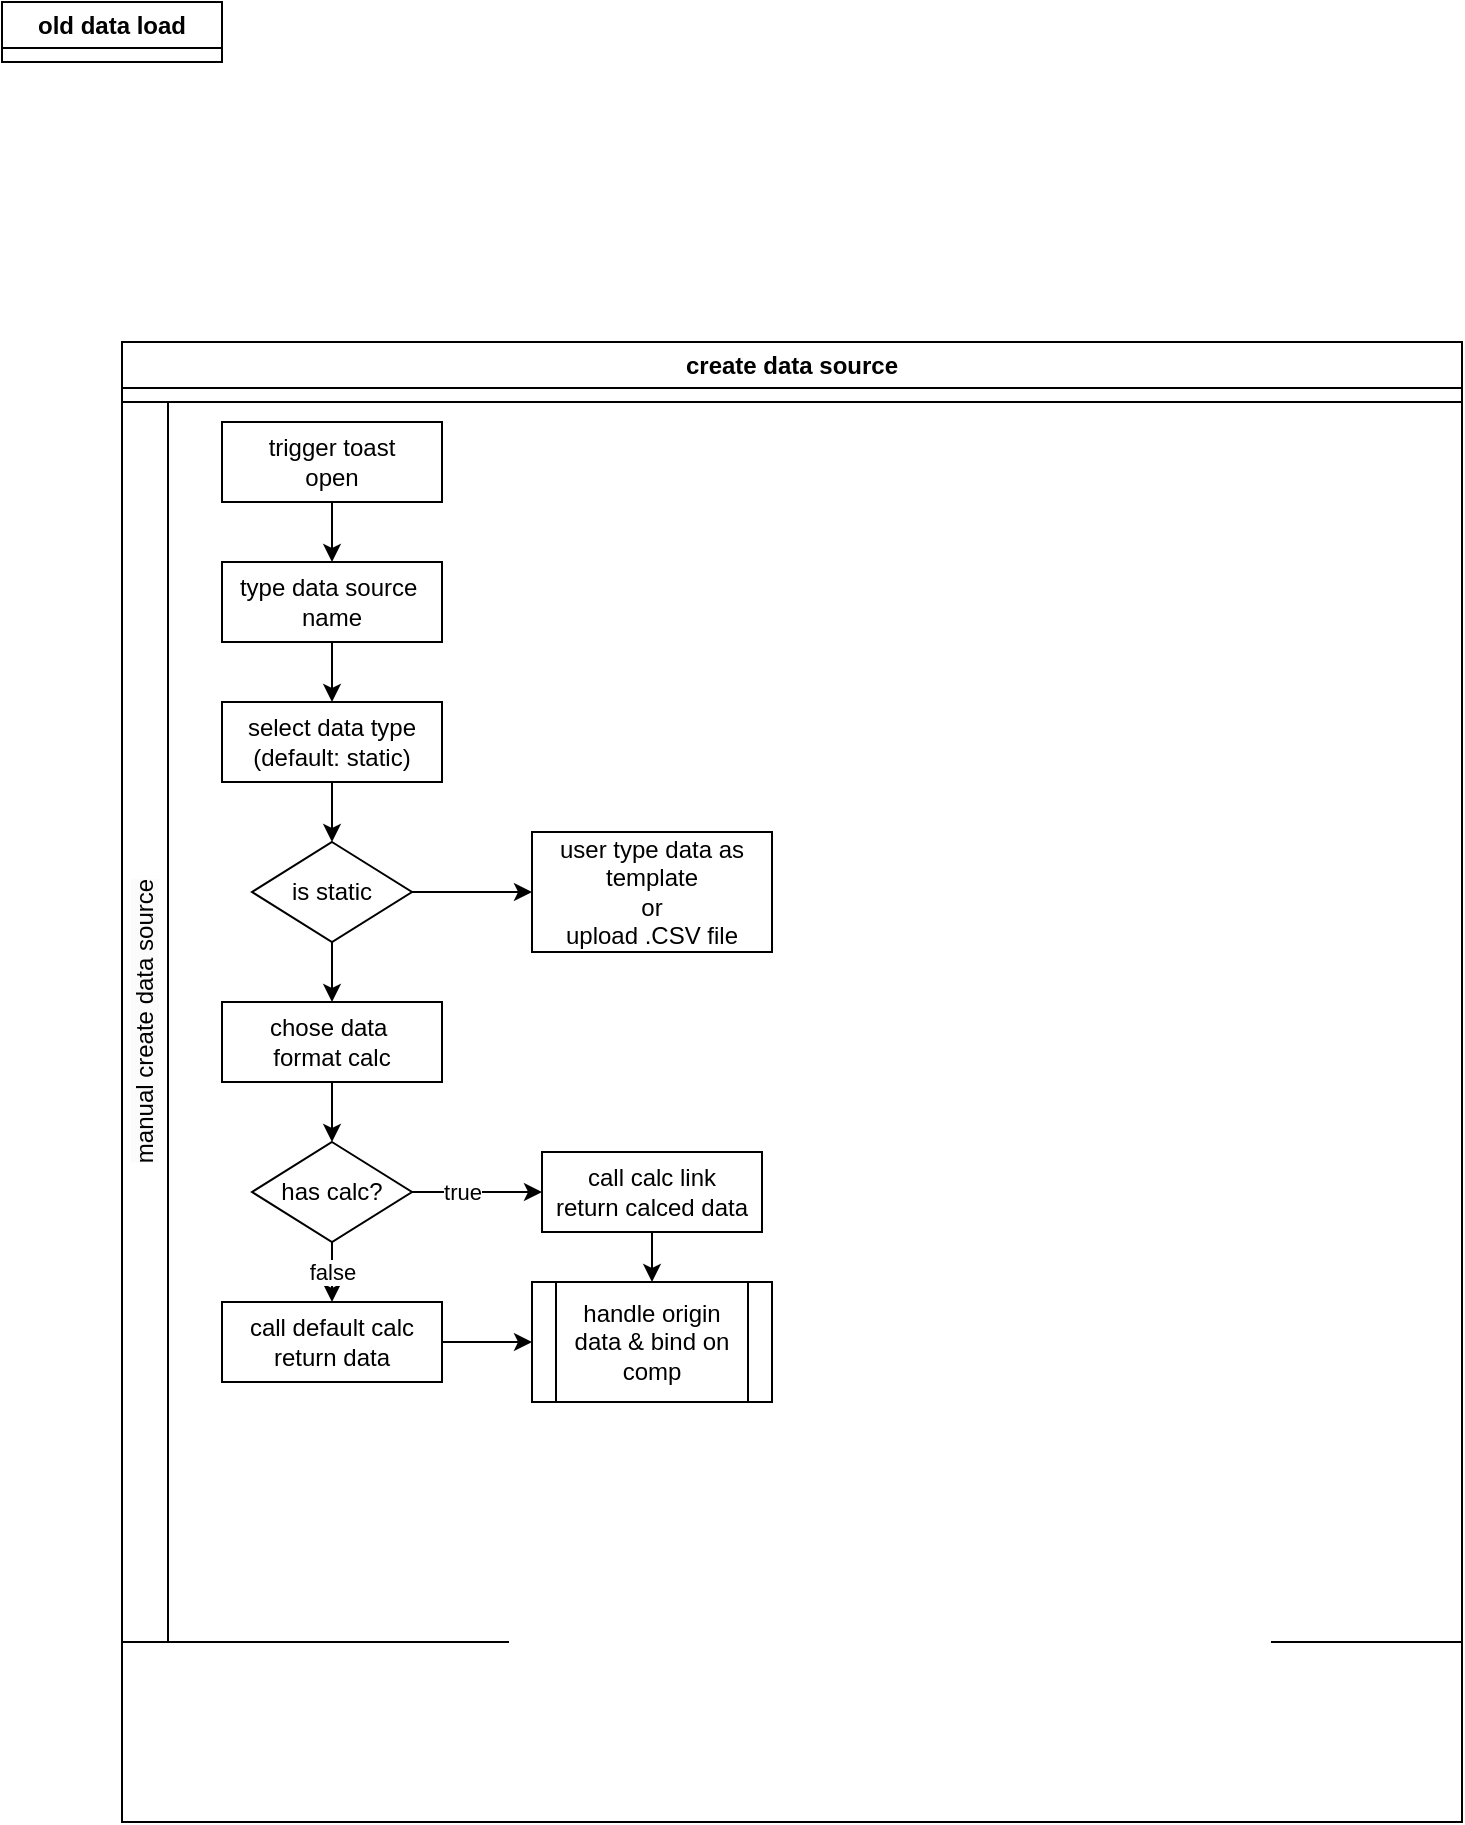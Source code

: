 <mxfile>
    <diagram id="oWDbp0SuTiV_MtqWFzXQ" name="Page-1">
        <mxGraphModel dx="554" dy="821" grid="1" gridSize="10" guides="1" tooltips="1" connect="1" arrows="1" fold="1" page="1" pageScale="1" pageWidth="850" pageHeight="1100" math="0" shadow="0">
            <root>
                <mxCell id="0"/>
                <mxCell id="1" parent="0"/>
                <mxCell id="55" value="old data load" style="swimlane;whiteSpace=wrap;html=1;" vertex="1" collapsed="1" parent="1">
                    <mxGeometry y="20" width="110" height="30" as="geometry">
                        <mxRectangle y="20" width="660" height="1110" as="alternateBounds"/>
                    </mxGeometry>
                </mxCell>
                <mxCell id="3" value="bind on comp" style="rounded=0;whiteSpace=wrap;html=1;" vertex="1" parent="55">
                    <mxGeometry x="80" y="580" width="120" height="60" as="geometry"/>
                </mxCell>
                <mxCell id="6" value="comp loaded" style="rounded=0;whiteSpace=wrap;html=1;" vertex="1" parent="55">
                    <mxGeometry x="80" y="50" width="120" height="60" as="geometry"/>
                </mxCell>
                <mxCell id="7" value="get comp&lt;br&gt;data type" style="rounded=0;whiteSpace=wrap;html=1;" vertex="1" parent="55">
                    <mxGeometry x="80" y="150" width="120" height="60" as="geometry"/>
                </mxCell>
                <mxCell id="8" value="" style="edgeStyle=none;html=1;" edge="1" parent="55" source="6" target="7">
                    <mxGeometry relative="1" as="geometry"/>
                </mxCell>
                <mxCell id="9" value="is static" style="rhombus;whiteSpace=wrap;html=1;" vertex="1" parent="55">
                    <mxGeometry x="100" y="250" width="80" height="80" as="geometry"/>
                </mxCell>
                <mxCell id="10" value="" style="edgeStyle=none;html=1;" edge="1" parent="55" source="7" target="9">
                    <mxGeometry relative="1" as="geometry"/>
                </mxCell>
                <mxCell id="11" value="check global data set" style="rounded=0;whiteSpace=wrap;html=1;" vertex="1" parent="55">
                    <mxGeometry x="230" y="260" width="120" height="60" as="geometry"/>
                </mxCell>
                <mxCell id="12" value="" style="edgeStyle=none;html=1;" edge="1" parent="55" source="9" target="11">
                    <mxGeometry relative="1" as="geometry"/>
                </mxCell>
                <mxCell id="13" value="the data&lt;br&gt;exist" style="rhombus;whiteSpace=wrap;html=1;rounded=0;" vertex="1" parent="55">
                    <mxGeometry x="410" y="250" width="80" height="80" as="geometry"/>
                </mxCell>
                <mxCell id="14" value="" style="edgeStyle=none;html=1;" edge="1" parent="55" source="11" target="13">
                    <mxGeometry relative="1" as="geometry"/>
                </mxCell>
                <mxCell id="18" value="check comp config" style="rounded=0;whiteSpace=wrap;html=1;" vertex="1" parent="55">
                    <mxGeometry x="390" y="370" width="120" height="60" as="geometry"/>
                </mxCell>
                <mxCell id="21" value="" style="edgeStyle=none;html=1;" edge="1" parent="55" source="13" target="18">
                    <mxGeometry relative="1" as="geometry"/>
                </mxCell>
                <mxCell id="22" value="true" style="edgeLabel;html=1;align=center;verticalAlign=middle;resizable=0;points=[];" vertex="1" connectable="0" parent="21">
                    <mxGeometry x="-0.371" y="-1" relative="1" as="geometry">
                        <mxPoint as="offset"/>
                    </mxGeometry>
                </mxCell>
                <mxCell id="19" value="the config&lt;br&gt;has data-map" style="rhombus;whiteSpace=wrap;html=1;rounded=0;" vertex="1" parent="55">
                    <mxGeometry x="410" y="470" width="80" height="80" as="geometry"/>
                </mxCell>
                <mxCell id="20" value="" style="edgeStyle=none;html=1;" edge="1" parent="55" source="18" target="19">
                    <mxGeometry relative="1" as="geometry"/>
                </mxCell>
                <mxCell id="30" style="edgeStyle=none;html=1;exitX=0;exitY=0.5;exitDx=0;exitDy=0;entryX=1;entryY=0.5;entryDx=0;entryDy=0;" edge="1" parent="55" source="25" target="3">
                    <mxGeometry relative="1" as="geometry"/>
                </mxCell>
                <mxCell id="25" value="handle origin data&amp;nbsp;&lt;br&gt;by data-may" style="rounded=0;whiteSpace=wrap;html=1;" vertex="1" parent="55">
                    <mxGeometry x="390" y="580" width="120" height="60" as="geometry"/>
                </mxCell>
                <mxCell id="26" value="" style="edgeStyle=none;html=1;" edge="1" parent="55" source="19" target="25">
                    <mxGeometry relative="1" as="geometry"/>
                </mxCell>
                <mxCell id="29" style="edgeStyle=none;html=1;exitX=0;exitY=0.5;exitDx=0;exitDy=0;entryX=0.5;entryY=0;entryDx=0;entryDy=0;" edge="1" parent="55" source="27" target="3">
                    <mxGeometry relative="1" as="geometry"/>
                </mxCell>
                <mxCell id="27" value="return formated&lt;br&gt;origin data" style="whiteSpace=wrap;html=1;rounded=0;" vertex="1" parent="55">
                    <mxGeometry x="230" y="480" width="120" height="60" as="geometry"/>
                </mxCell>
                <mxCell id="28" value="" style="edgeStyle=none;html=1;" edge="1" parent="55" source="19" target="27">
                    <mxGeometry relative="1" as="geometry"/>
                </mxCell>
                <mxCell id="33" style="edgeStyle=none;html=1;exitX=1;exitY=0.5;exitDx=0;exitDy=0;entryX=0;entryY=0.5;entryDx=0;entryDy=0;" edge="1" parent="55" source="31" target="18">
                    <mxGeometry relative="1" as="geometry"/>
                </mxCell>
                <mxCell id="31" value="load data by&lt;br&gt;api fetch" style="shape=process;whiteSpace=wrap;html=1;backgroundOutline=1;" vertex="1" parent="55">
                    <mxGeometry x="80" y="370" width="120" height="60" as="geometry"/>
                </mxCell>
                <mxCell id="32" value="" style="edgeStyle=none;html=1;" edge="1" parent="55" source="9" target="31">
                    <mxGeometry relative="1" as="geometry"/>
                </mxCell>
                <mxCell id="34" value="false&lt;br&gt;" style="edgeLabel;html=1;align=center;verticalAlign=middle;resizable=0;points=[];" vertex="1" connectable="0" parent="32">
                    <mxGeometry x="-0.65" y="1" relative="1" as="geometry">
                        <mxPoint as="offset"/>
                    </mxGeometry>
                </mxCell>
                <mxCell id="36" value="load data by&lt;br&gt;api fetch" style="rounded=1;whiteSpace=wrap;html=1;" vertex="1" parent="55">
                    <mxGeometry x="90" y="710" width="120" height="60" as="geometry"/>
                </mxCell>
                <mxCell id="37" value="get api info&lt;br&gt;from comp config" style="rounded=0;whiteSpace=wrap;html=1;" vertex="1" parent="55">
                    <mxGeometry x="90" y="810" width="120" height="60" as="geometry"/>
                </mxCell>
                <mxCell id="39" value="" style="edgeStyle=none;html=1;" edge="1" parent="55" source="36" target="37">
                    <mxGeometry relative="1" as="geometry"/>
                </mxCell>
                <mxCell id="38" value="is auto&lt;br&gt;re-fetch" style="rhombus;whiteSpace=wrap;html=1;" vertex="1" parent="55">
                    <mxGeometry x="270" y="800" width="80" height="80" as="geometry"/>
                </mxCell>
                <mxCell id="40" value="" style="edgeStyle=none;html=1;" edge="1" parent="55" source="37" target="38">
                    <mxGeometry relative="1" as="geometry"/>
                </mxCell>
                <mxCell id="41" value="register fetch events&lt;br&gt;by interval" style="whiteSpace=wrap;html=1;" vertex="1" parent="55">
                    <mxGeometry x="410" y="810" width="120" height="60" as="geometry"/>
                </mxCell>
                <mxCell id="42" value="" style="edgeStyle=none;html=1;" edge="1" parent="55" source="38" target="41">
                    <mxGeometry relative="1" as="geometry"/>
                </mxCell>
                <mxCell id="43" value="the config&lt;br&gt;has data-map" style="rhombus;whiteSpace=wrap;html=1;rounded=0;" vertex="1" parent="55">
                    <mxGeometry x="150" y="930" width="80" height="80" as="geometry"/>
                </mxCell>
                <mxCell id="45" style="edgeStyle=none;html=1;exitX=0.5;exitY=1;exitDx=0;exitDy=0;entryX=0.5;entryY=0;entryDx=0;entryDy=0;" edge="1" parent="55" source="38" target="43">
                    <mxGeometry relative="1" as="geometry">
                        <Array as="points">
                            <mxPoint x="310" y="930"/>
                        </Array>
                    </mxGeometry>
                </mxCell>
                <mxCell id="44" style="edgeStyle=none;html=1;exitX=0.5;exitY=1;exitDx=0;exitDy=0;entryX=1;entryY=0.5;entryDx=0;entryDy=0;" edge="1" parent="55" source="41" target="43">
                    <mxGeometry relative="1" as="geometry">
                        <Array as="points">
                            <mxPoint x="470" y="970"/>
                        </Array>
                    </mxGeometry>
                </mxCell>
                <mxCell id="46" value="return formated&lt;br&gt;origin data" style="rounded=0;whiteSpace=wrap;html=1;" vertex="1" parent="55">
                    <mxGeometry x="130" y="1040" width="120" height="60" as="geometry"/>
                </mxCell>
                <mxCell id="47" value="" style="edgeStyle=none;html=1;" edge="1" parent="55" source="43" target="46">
                    <mxGeometry relative="1" as="geometry"/>
                </mxCell>
                <mxCell id="49" value="handle origin data&amp;nbsp;&lt;br&gt;by data-may" style="rounded=0;whiteSpace=wrap;html=1;" vertex="1" parent="55">
                    <mxGeometry x="10" y="940" width="120" height="60" as="geometry"/>
                </mxCell>
                <mxCell id="50" value="" style="edgeStyle=none;html=1;" edge="1" parent="55" source="43" target="49">
                    <mxGeometry relative="1" as="geometry"/>
                </mxCell>
                <mxCell id="52" style="edgeStyle=none;html=1;exitX=0.5;exitY=1;exitDx=0;exitDy=0;entryX=-0.015;entryY=0.627;entryDx=0;entryDy=0;entryPerimeter=0;" edge="1" parent="55" source="49" target="46">
                    <mxGeometry relative="1" as="geometry"/>
                </mxCell>
                <mxCell id="15" value="load comp data&lt;br&gt;by comp-name" style="whiteSpace=wrap;html=1;rounded=0;" vertex="1" parent="55">
                    <mxGeometry x="540" y="260" width="120" height="60" as="geometry"/>
                </mxCell>
                <mxCell id="16" value="" style="edgeStyle=none;html=1;" edge="1" parent="55" source="13" target="15">
                    <mxGeometry relative="1" as="geometry"/>
                </mxCell>
                <mxCell id="23" value="false" style="edgeLabel;html=1;align=center;verticalAlign=middle;resizable=0;points=[];" vertex="1" connectable="0" parent="16">
                    <mxGeometry x="-0.229" y="2" relative="1" as="geometry">
                        <mxPoint as="offset"/>
                    </mxGeometry>
                </mxCell>
                <mxCell id="24" style="edgeStyle=none;html=1;exitX=0.5;exitY=1;exitDx=0;exitDy=0;entryX=1;entryY=0.5;entryDx=0;entryDy=0;" edge="1" parent="55" source="15" target="18">
                    <mxGeometry relative="1" as="geometry"/>
                </mxCell>
                <mxCell id="56" value="create data source" style="swimlane;whiteSpace=wrap;html=1;" vertex="1" parent="1">
                    <mxGeometry x="60" y="190" width="670" height="740" as="geometry"/>
                </mxCell>
                <mxCell id="59" value="&lt;span style=&quot;font-weight: 400; background-color: rgb(251, 251, 251);&quot;&gt;manual create&amp;nbsp;&lt;/span&gt;&lt;span style=&quot;font-weight: 400; background-color: rgb(251, 251, 251);&quot;&gt;data source&lt;/span&gt;" style="swimlane;horizontal=0;whiteSpace=wrap;html=1;" vertex="1" parent="56">
                    <mxGeometry y="30" width="670" height="620" as="geometry"/>
                </mxCell>
                <mxCell id="68" style="edgeStyle=none;html=1;exitX=0.5;exitY=1;exitDx=0;exitDy=0;entryX=0.5;entryY=0;entryDx=0;entryDy=0;" edge="1" parent="59" source="60" target="62">
                    <mxGeometry relative="1" as="geometry"/>
                </mxCell>
                <mxCell id="60" value="trigger toast&lt;br&gt;open" style="rounded=0;whiteSpace=wrap;html=1;" vertex="1" parent="59">
                    <mxGeometry x="50" y="10" width="110" height="40" as="geometry"/>
                </mxCell>
                <mxCell id="69" style="edgeStyle=none;html=1;exitX=0.5;exitY=1;exitDx=0;exitDy=0;" edge="1" parent="59" source="62" target="63">
                    <mxGeometry relative="1" as="geometry"/>
                </mxCell>
                <mxCell id="62" value="type data source&amp;nbsp;&lt;br&gt;name" style="rounded=0;whiteSpace=wrap;html=1;" vertex="1" parent="59">
                    <mxGeometry x="50" y="80" width="110" height="40" as="geometry"/>
                </mxCell>
                <mxCell id="66" value="" style="edgeStyle=none;html=1;" edge="1" parent="59" source="63" target="65">
                    <mxGeometry relative="1" as="geometry"/>
                </mxCell>
                <mxCell id="63" value="select data type&lt;br&gt;(default: static)" style="rounded=0;whiteSpace=wrap;html=1;" vertex="1" parent="59">
                    <mxGeometry x="50" y="150" width="110" height="40" as="geometry"/>
                </mxCell>
                <mxCell id="71" value="" style="edgeStyle=none;html=1;" edge="1" parent="59" source="65" target="70">
                    <mxGeometry relative="1" as="geometry"/>
                </mxCell>
                <mxCell id="73" value="" style="edgeStyle=none;html=1;" edge="1" parent="59" source="65" target="72">
                    <mxGeometry relative="1" as="geometry"/>
                </mxCell>
                <mxCell id="65" value="is static" style="rhombus;whiteSpace=wrap;html=1;rounded=0;" vertex="1" parent="59">
                    <mxGeometry x="65" y="220" width="80" height="50" as="geometry"/>
                </mxCell>
                <mxCell id="70" value="user type data as template&lt;br&gt;or&lt;br&gt;upload .CSV file" style="whiteSpace=wrap;html=1;rounded=0;" vertex="1" parent="59">
                    <mxGeometry x="205" y="215" width="120" height="60" as="geometry"/>
                </mxCell>
                <mxCell id="89" value="" style="edgeStyle=none;html=1;" edge="1" parent="59" source="72" target="86">
                    <mxGeometry relative="1" as="geometry"/>
                </mxCell>
                <mxCell id="72" value="chose data&amp;nbsp;&lt;br&gt;format calc" style="rounded=0;whiteSpace=wrap;html=1;" vertex="1" parent="59">
                    <mxGeometry x="50" y="300" width="110" height="40" as="geometry"/>
                </mxCell>
                <mxCell id="88" value="" style="edgeStyle=none;html=1;" edge="1" parent="59" source="86" target="87">
                    <mxGeometry relative="1" as="geometry"/>
                </mxCell>
                <mxCell id="96" value="true&lt;br&gt;" style="edgeLabel;html=1;align=center;verticalAlign=middle;resizable=0;points=[];" vertex="1" connectable="0" parent="88">
                    <mxGeometry x="-0.754" relative="1" as="geometry">
                        <mxPoint x="17" as="offset"/>
                    </mxGeometry>
                </mxCell>
                <mxCell id="91" value="false&lt;br&gt;" style="edgeStyle=none;html=1;exitX=0.5;exitY=1;exitDx=0;exitDy=0;" edge="1" parent="59" source="86" target="90">
                    <mxGeometry relative="1" as="geometry">
                        <mxPoint x="105" y="430" as="sourcePoint"/>
                    </mxGeometry>
                </mxCell>
                <mxCell id="86" value="has calc?" style="rhombus;whiteSpace=wrap;html=1;rounded=0;" vertex="1" parent="59">
                    <mxGeometry x="65" y="370" width="80" height="50" as="geometry"/>
                </mxCell>
                <mxCell id="94" value="" style="edgeStyle=none;html=1;" edge="1" parent="59" source="87" target="93">
                    <mxGeometry relative="1" as="geometry"/>
                </mxCell>
                <mxCell id="87" value="call calc link&lt;br&gt;return calced data" style="rounded=0;whiteSpace=wrap;html=1;" vertex="1" parent="59">
                    <mxGeometry x="210" y="375" width="110" height="40" as="geometry"/>
                </mxCell>
                <mxCell id="95" value="" style="edgeStyle=none;html=1;" edge="1" parent="59" source="90" target="93">
                    <mxGeometry relative="1" as="geometry"/>
                </mxCell>
                <mxCell id="90" value="call default calc&lt;br&gt;return data" style="rounded=0;whiteSpace=wrap;html=1;" vertex="1" parent="59">
                    <mxGeometry x="50" y="450" width="110" height="40" as="geometry"/>
                </mxCell>
                <mxCell id="93" value="handle origin data &amp;amp; bind on comp" style="shape=process;whiteSpace=wrap;html=1;backgroundOutline=1;" vertex="1" parent="59">
                    <mxGeometry x="205" y="440" width="120" height="60" as="geometry"/>
                </mxCell>
            </root>
        </mxGraphModel>
    </diagram>
</mxfile>